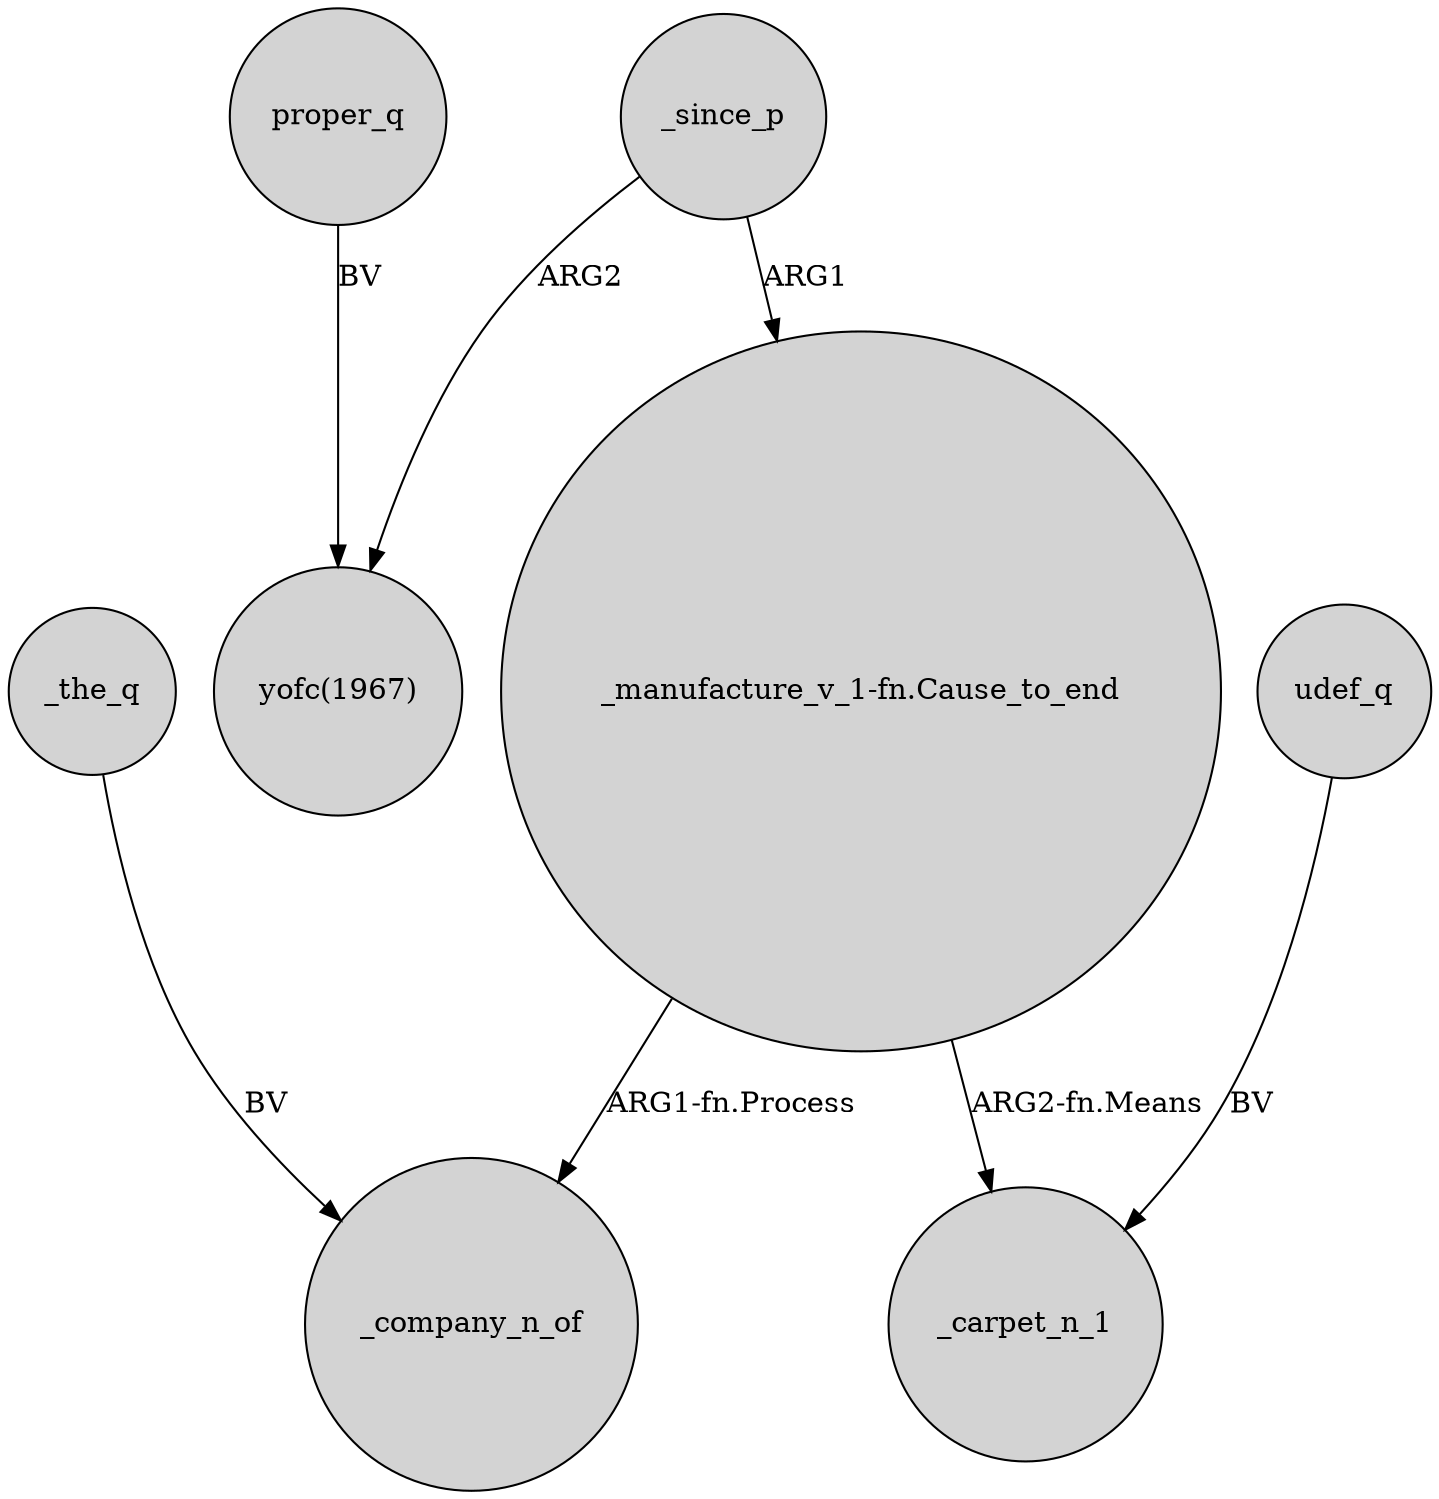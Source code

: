 digraph {
	node [shape=circle style=filled]
	_since_p -> "_manufacture_v_1-fn.Cause_to_end" [label=ARG1]
	"_manufacture_v_1-fn.Cause_to_end" -> _company_n_of [label="ARG1-fn.Process"]
	udef_q -> _carpet_n_1 [label=BV]
	_since_p -> "yofc(1967)" [label=ARG2]
	_the_q -> _company_n_of [label=BV]
	"_manufacture_v_1-fn.Cause_to_end" -> _carpet_n_1 [label="ARG2-fn.Means"]
	proper_q -> "yofc(1967)" [label=BV]
}
